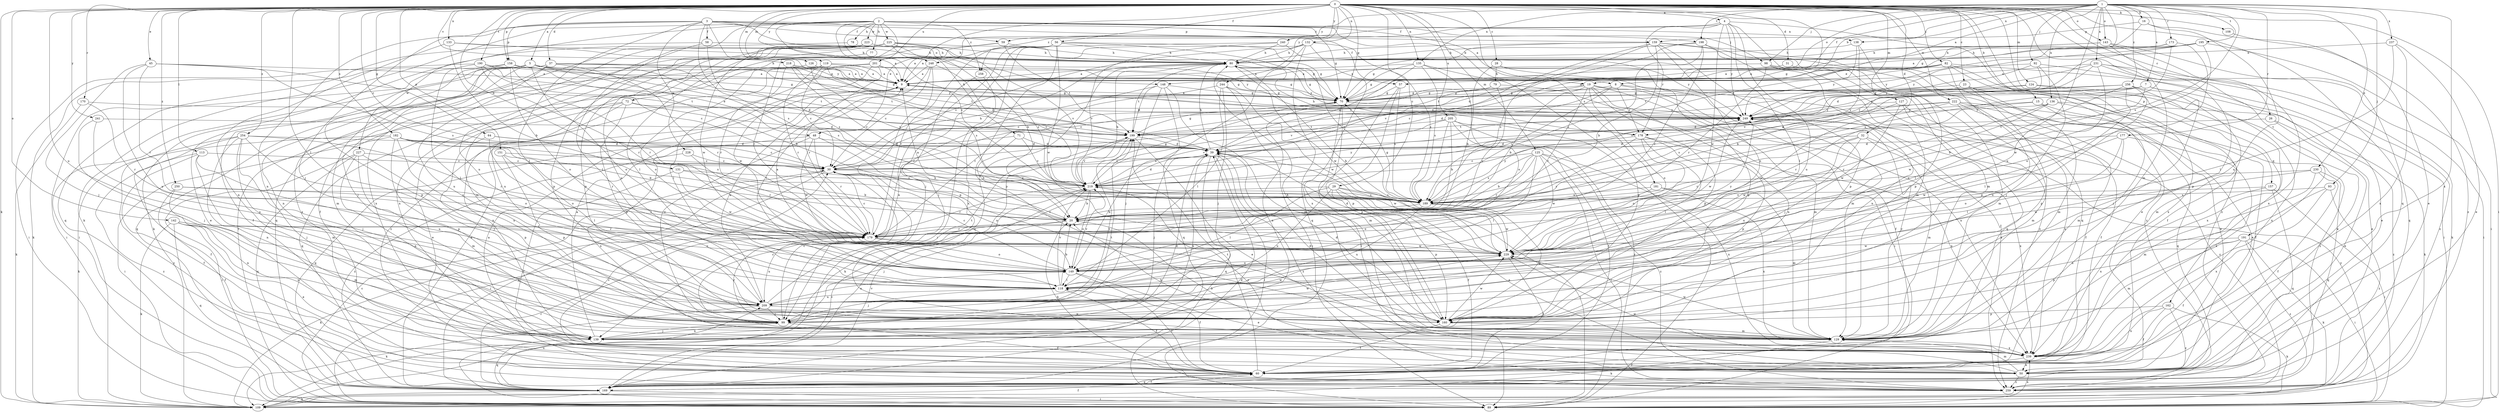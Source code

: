 strict digraph  {
0;
1;
2;
3;
4;
5;
7;
8;
9;
15;
16;
19;
20;
23;
26;
28;
29;
30;
31;
32;
37;
39;
45;
48;
50;
56;
57;
58;
59;
60;
64;
70;
71;
72;
77;
78;
79;
80;
82;
89;
92;
93;
98;
99;
108;
109;
113;
118;
119;
124;
125;
126;
127;
129;
131;
132;
133;
135;
136;
138;
139;
142;
143;
148;
149;
151;
157;
158;
159;
160;
162;
169;
170;
173;
177;
178;
179;
181;
182;
189;
190;
191;
195;
198;
199;
201;
205;
209;
218;
219;
222;
223;
225;
227;
228;
229;
230;
231;
237;
239;
240;
241;
244;
248;
249;
250;
254;
256;
258;
259;
0 -> 4  [label=a];
0 -> 5  [label=a];
0 -> 15  [label=b];
0 -> 23  [label=c];
0 -> 26  [label=c];
0 -> 28  [label=c];
0 -> 29  [label=c];
0 -> 30  [label=c];
0 -> 31  [label=d];
0 -> 32  [label=d];
0 -> 37  [label=d];
0 -> 39  [label=d];
0 -> 45  [label=e];
0 -> 48  [label=e];
0 -> 56  [label=f];
0 -> 64  [label=g];
0 -> 70  [label=g];
0 -> 82  [label=i];
0 -> 89  [label=i];
0 -> 108  [label=k];
0 -> 109  [label=k];
0 -> 113  [label=l];
0 -> 118  [label=l];
0 -> 119  [label=m];
0 -> 124  [label=m];
0 -> 125  [label=m];
0 -> 126  [label=m];
0 -> 127  [label=m];
0 -> 129  [label=m];
0 -> 131  [label=n];
0 -> 132  [label=n];
0 -> 133  [label=n];
0 -> 135  [label=n];
0 -> 142  [label=o];
0 -> 143  [label=o];
0 -> 151  [label=p];
0 -> 157  [label=p];
0 -> 158  [label=p];
0 -> 162  [label=q];
0 -> 169  [label=q];
0 -> 170  [label=r];
0 -> 181  [label=s];
0 -> 182  [label=s];
0 -> 190  [label=t];
0 -> 191  [label=t];
0 -> 201  [label=u];
0 -> 205  [label=u];
0 -> 209  [label=u];
0 -> 218  [label=v];
0 -> 222  [label=w];
0 -> 240  [label=y];
0 -> 241  [label=y];
0 -> 244  [label=y];
0 -> 248  [label=y];
0 -> 250  [label=z];
0 -> 254  [label=z];
1 -> 7  [label=a];
1 -> 8  [label=a];
1 -> 16  [label=b];
1 -> 19  [label=b];
1 -> 48  [label=e];
1 -> 57  [label=f];
1 -> 92  [label=j];
1 -> 93  [label=j];
1 -> 98  [label=j];
1 -> 135  [label=n];
1 -> 136  [label=n];
1 -> 138  [label=n];
1 -> 143  [label=o];
1 -> 148  [label=o];
1 -> 173  [label=r];
1 -> 177  [label=r];
1 -> 189  [label=s];
1 -> 195  [label=t];
1 -> 198  [label=t];
1 -> 209  [label=u];
1 -> 230  [label=x];
1 -> 231  [label=x];
1 -> 237  [label=x];
1 -> 239  [label=x];
1 -> 248  [label=y];
1 -> 256  [label=z];
2 -> 8  [label=a];
2 -> 19  [label=b];
2 -> 20  [label=b];
2 -> 70  [label=g];
2 -> 71  [label=h];
2 -> 72  [label=h];
2 -> 77  [label=h];
2 -> 78  [label=h];
2 -> 98  [label=j];
2 -> 109  [label=k];
2 -> 138  [label=n];
2 -> 209  [label=u];
2 -> 219  [label=v];
2 -> 223  [label=w];
2 -> 225  [label=w];
2 -> 227  [label=w];
2 -> 258  [label=z];
3 -> 57  [label=f];
3 -> 58  [label=f];
3 -> 59  [label=f];
3 -> 99  [label=j];
3 -> 118  [label=l];
3 -> 139  [label=n];
3 -> 148  [label=o];
3 -> 158  [label=p];
3 -> 159  [label=p];
3 -> 189  [label=s];
3 -> 198  [label=t];
3 -> 228  [label=w];
3 -> 249  [label=y];
4 -> 59  [label=f];
4 -> 118  [label=l];
4 -> 129  [label=m];
4 -> 178  [label=r];
4 -> 209  [label=u];
4 -> 229  [label=w];
4 -> 249  [label=y];
4 -> 258  [label=z];
4 -> 259  [label=z];
5 -> 9  [label=a];
5 -> 48  [label=e];
5 -> 50  [label=e];
5 -> 89  [label=i];
5 -> 99  [label=j];
5 -> 129  [label=m];
5 -> 149  [label=o];
5 -> 189  [label=s];
5 -> 199  [label=t];
7 -> 20  [label=b];
7 -> 30  [label=c];
7 -> 50  [label=e];
7 -> 70  [label=g];
7 -> 178  [label=r];
7 -> 239  [label=x];
8 -> 60  [label=f];
8 -> 70  [label=g];
8 -> 178  [label=r];
8 -> 189  [label=s];
8 -> 219  [label=v];
8 -> 259  [label=z];
9 -> 70  [label=g];
9 -> 178  [label=r];
15 -> 50  [label=e];
15 -> 129  [label=m];
15 -> 179  [label=r];
15 -> 249  [label=y];
16 -> 50  [label=e];
16 -> 70  [label=g];
16 -> 159  [label=p];
16 -> 209  [label=u];
19 -> 20  [label=b];
19 -> 30  [label=c];
19 -> 70  [label=g];
19 -> 129  [label=m];
19 -> 139  [label=n];
19 -> 149  [label=o];
19 -> 160  [label=p];
19 -> 179  [label=r];
19 -> 239  [label=x];
20 -> 9  [label=a];
20 -> 99  [label=j];
20 -> 179  [label=r];
23 -> 39  [label=d];
23 -> 50  [label=e];
23 -> 70  [label=g];
23 -> 129  [label=m];
23 -> 160  [label=p];
26 -> 50  [label=e];
26 -> 199  [label=t];
26 -> 259  [label=z];
28 -> 20  [label=b];
28 -> 79  [label=h];
28 -> 129  [label=m];
28 -> 160  [label=p];
29 -> 50  [label=e];
29 -> 60  [label=f];
29 -> 89  [label=i];
29 -> 118  [label=l];
29 -> 160  [label=p];
29 -> 179  [label=r];
29 -> 189  [label=s];
29 -> 209  [label=u];
30 -> 80  [label=h];
30 -> 89  [label=i];
30 -> 149  [label=o];
30 -> 169  [label=q];
30 -> 219  [label=v];
31 -> 9  [label=a];
31 -> 129  [label=m];
32 -> 39  [label=d];
32 -> 129  [label=m];
32 -> 179  [label=r];
32 -> 209  [label=u];
32 -> 229  [label=w];
32 -> 239  [label=x];
37 -> 9  [label=a];
37 -> 60  [label=f];
37 -> 89  [label=i];
37 -> 139  [label=n];
37 -> 179  [label=r];
37 -> 199  [label=t];
37 -> 209  [label=u];
37 -> 239  [label=x];
37 -> 249  [label=y];
39 -> 30  [label=c];
39 -> 80  [label=h];
39 -> 89  [label=i];
39 -> 99  [label=j];
39 -> 139  [label=n];
39 -> 169  [label=q];
39 -> 229  [label=w];
39 -> 259  [label=z];
45 -> 9  [label=a];
45 -> 99  [label=j];
45 -> 179  [label=r];
45 -> 189  [label=s];
45 -> 199  [label=t];
45 -> 209  [label=u];
48 -> 20  [label=b];
48 -> 39  [label=d];
48 -> 99  [label=j];
48 -> 179  [label=r];
48 -> 229  [label=w];
48 -> 239  [label=x];
50 -> 129  [label=m];
50 -> 219  [label=v];
50 -> 229  [label=w];
50 -> 259  [label=z];
56 -> 70  [label=g];
56 -> 80  [label=h];
56 -> 99  [label=j];
56 -> 139  [label=n];
56 -> 160  [label=p];
56 -> 179  [label=r];
56 -> 189  [label=s];
56 -> 229  [label=w];
56 -> 239  [label=x];
57 -> 70  [label=g];
57 -> 89  [label=i];
57 -> 160  [label=p];
57 -> 189  [label=s];
58 -> 80  [label=h];
58 -> 118  [label=l];
58 -> 169  [label=q];
58 -> 189  [label=s];
59 -> 80  [label=h];
59 -> 169  [label=q];
59 -> 179  [label=r];
59 -> 199  [label=t];
60 -> 20  [label=b];
60 -> 118  [label=l];
60 -> 169  [label=q];
60 -> 199  [label=t];
64 -> 30  [label=c];
64 -> 39  [label=d];
64 -> 99  [label=j];
64 -> 149  [label=o];
70 -> 9  [label=a];
70 -> 129  [label=m];
70 -> 139  [label=n];
70 -> 160  [label=p];
70 -> 249  [label=y];
71 -> 20  [label=b];
71 -> 39  [label=d];
71 -> 169  [label=q];
71 -> 219  [label=v];
72 -> 39  [label=d];
72 -> 50  [label=e];
72 -> 139  [label=n];
72 -> 160  [label=p];
72 -> 169  [label=q];
72 -> 249  [label=y];
77 -> 118  [label=l];
78 -> 80  [label=h];
78 -> 109  [label=k];
79 -> 30  [label=c];
79 -> 70  [label=g];
79 -> 89  [label=i];
79 -> 179  [label=r];
80 -> 9  [label=a];
80 -> 70  [label=g];
80 -> 169  [label=q];
80 -> 199  [label=t];
80 -> 229  [label=w];
80 -> 249  [label=y];
82 -> 9  [label=a];
82 -> 30  [label=c];
82 -> 60  [label=f];
82 -> 89  [label=i];
82 -> 160  [label=p];
82 -> 199  [label=t];
82 -> 239  [label=x];
89 -> 30  [label=c];
89 -> 39  [label=d];
89 -> 239  [label=x];
89 -> 249  [label=y];
92 -> 9  [label=a];
92 -> 50  [label=e];
92 -> 99  [label=j];
92 -> 199  [label=t];
92 -> 219  [label=v];
93 -> 139  [label=n];
93 -> 189  [label=s];
93 -> 239  [label=x];
93 -> 259  [label=z];
98 -> 9  [label=a];
98 -> 139  [label=n];
98 -> 169  [label=q];
98 -> 179  [label=r];
98 -> 259  [label=z];
99 -> 30  [label=c];
99 -> 60  [label=f];
99 -> 139  [label=n];
99 -> 179  [label=r];
99 -> 199  [label=t];
99 -> 229  [label=w];
108 -> 259  [label=z];
109 -> 60  [label=f];
109 -> 219  [label=v];
113 -> 30  [label=c];
113 -> 60  [label=f];
113 -> 99  [label=j];
113 -> 209  [label=u];
113 -> 259  [label=z];
118 -> 20  [label=b];
118 -> 60  [label=f];
118 -> 99  [label=j];
118 -> 209  [label=u];
118 -> 219  [label=v];
119 -> 9  [label=a];
119 -> 30  [label=c];
119 -> 70  [label=g];
119 -> 149  [label=o];
119 -> 179  [label=r];
119 -> 189  [label=s];
119 -> 209  [label=u];
124 -> 50  [label=e];
124 -> 70  [label=g];
124 -> 219  [label=v];
124 -> 239  [label=x];
125 -> 20  [label=b];
125 -> 30  [label=c];
125 -> 89  [label=i];
125 -> 118  [label=l];
125 -> 179  [label=r];
125 -> 189  [label=s];
125 -> 229  [label=w];
125 -> 239  [label=x];
125 -> 259  [label=z];
126 -> 9  [label=a];
126 -> 70  [label=g];
126 -> 169  [label=q];
126 -> 219  [label=v];
127 -> 60  [label=f];
127 -> 99  [label=j];
127 -> 189  [label=s];
127 -> 239  [label=x];
127 -> 249  [label=y];
129 -> 20  [label=b];
129 -> 30  [label=c];
129 -> 39  [label=d];
129 -> 109  [label=k];
129 -> 229  [label=w];
129 -> 239  [label=x];
129 -> 249  [label=y];
131 -> 20  [label=b];
131 -> 60  [label=f];
131 -> 219  [label=v];
131 -> 229  [label=w];
132 -> 9  [label=a];
132 -> 30  [label=c];
132 -> 80  [label=h];
132 -> 149  [label=o];
132 -> 169  [label=q];
132 -> 189  [label=s];
132 -> 239  [label=x];
133 -> 9  [label=a];
133 -> 20  [label=b];
133 -> 80  [label=h];
133 -> 139  [label=n];
135 -> 9  [label=a];
135 -> 39  [label=d];
135 -> 70  [label=g];
135 -> 149  [label=o];
135 -> 160  [label=p];
135 -> 189  [label=s];
136 -> 60  [label=f];
136 -> 109  [label=k];
136 -> 179  [label=r];
136 -> 229  [label=w];
136 -> 249  [label=y];
138 -> 80  [label=h];
138 -> 160  [label=p];
138 -> 189  [label=s];
138 -> 249  [label=y];
139 -> 9  [label=a];
139 -> 39  [label=d];
139 -> 99  [label=j];
139 -> 169  [label=q];
139 -> 199  [label=t];
142 -> 50  [label=e];
142 -> 109  [label=k];
142 -> 129  [label=m];
142 -> 139  [label=n];
142 -> 149  [label=o];
142 -> 169  [label=q];
142 -> 179  [label=r];
143 -> 70  [label=g];
143 -> 80  [label=h];
143 -> 160  [label=p];
143 -> 169  [label=q];
143 -> 239  [label=x];
148 -> 70  [label=g];
148 -> 99  [label=j];
148 -> 129  [label=m];
148 -> 169  [label=q];
148 -> 179  [label=r];
148 -> 199  [label=t];
149 -> 30  [label=c];
149 -> 50  [label=e];
149 -> 60  [label=f];
149 -> 118  [label=l];
149 -> 219  [label=v];
151 -> 30  [label=c];
151 -> 118  [label=l];
151 -> 149  [label=o];
151 -> 160  [label=p];
157 -> 89  [label=i];
157 -> 169  [label=q];
157 -> 189  [label=s];
157 -> 239  [label=x];
158 -> 9  [label=a];
158 -> 20  [label=b];
158 -> 70  [label=g];
158 -> 109  [label=k];
158 -> 149  [label=o];
158 -> 160  [label=p];
158 -> 179  [label=r];
159 -> 20  [label=b];
159 -> 50  [label=e];
159 -> 70  [label=g];
159 -> 80  [label=h];
159 -> 149  [label=o];
159 -> 160  [label=p];
159 -> 169  [label=q];
159 -> 189  [label=s];
159 -> 219  [label=v];
160 -> 39  [label=d];
160 -> 60  [label=f];
160 -> 80  [label=h];
160 -> 129  [label=m];
160 -> 229  [label=w];
162 -> 60  [label=f];
162 -> 109  [label=k];
162 -> 160  [label=p];
162 -> 239  [label=x];
162 -> 259  [label=z];
169 -> 9  [label=a];
169 -> 60  [label=f];
169 -> 89  [label=i];
169 -> 109  [label=k];
169 -> 179  [label=r];
169 -> 209  [label=u];
169 -> 219  [label=v];
170 -> 109  [label=k];
170 -> 179  [label=r];
170 -> 249  [label=y];
173 -> 80  [label=h];
173 -> 149  [label=o];
173 -> 189  [label=s];
173 -> 249  [label=y];
177 -> 39  [label=d];
177 -> 118  [label=l];
177 -> 149  [label=o];
177 -> 229  [label=w];
177 -> 239  [label=x];
178 -> 39  [label=d];
178 -> 80  [label=h];
178 -> 118  [label=l];
178 -> 149  [label=o];
178 -> 160  [label=p];
178 -> 179  [label=r];
178 -> 239  [label=x];
179 -> 30  [label=c];
179 -> 109  [label=k];
179 -> 149  [label=o];
179 -> 209  [label=u];
179 -> 229  [label=w];
181 -> 129  [label=m];
181 -> 149  [label=o];
181 -> 189  [label=s];
181 -> 239  [label=x];
182 -> 20  [label=b];
182 -> 39  [label=d];
182 -> 89  [label=i];
182 -> 109  [label=k];
182 -> 160  [label=p];
182 -> 179  [label=r];
182 -> 189  [label=s];
182 -> 209  [label=u];
189 -> 20  [label=b];
189 -> 70  [label=g];
189 -> 160  [label=p];
189 -> 209  [label=u];
189 -> 229  [label=w];
189 -> 249  [label=y];
190 -> 9  [label=a];
190 -> 30  [label=c];
190 -> 39  [label=d];
190 -> 89  [label=i];
190 -> 118  [label=l];
190 -> 179  [label=r];
191 -> 60  [label=f];
191 -> 89  [label=i];
191 -> 109  [label=k];
191 -> 129  [label=m];
191 -> 160  [label=p];
191 -> 229  [label=w];
191 -> 259  [label=z];
195 -> 9  [label=a];
195 -> 39  [label=d];
195 -> 80  [label=h];
195 -> 89  [label=i];
195 -> 229  [label=w];
195 -> 249  [label=y];
198 -> 39  [label=d];
198 -> 80  [label=h];
198 -> 129  [label=m];
198 -> 179  [label=r];
198 -> 189  [label=s];
198 -> 259  [label=z];
199 -> 39  [label=d];
199 -> 50  [label=e];
199 -> 70  [label=g];
199 -> 109  [label=k];
199 -> 219  [label=v];
201 -> 9  [label=a];
201 -> 70  [label=g];
201 -> 118  [label=l];
201 -> 179  [label=r];
201 -> 229  [label=w];
201 -> 259  [label=z];
205 -> 20  [label=b];
205 -> 60  [label=f];
205 -> 89  [label=i];
205 -> 189  [label=s];
205 -> 199  [label=t];
205 -> 219  [label=v];
205 -> 259  [label=z];
209 -> 9  [label=a];
209 -> 99  [label=j];
209 -> 109  [label=k];
209 -> 149  [label=o];
209 -> 160  [label=p];
209 -> 199  [label=t];
209 -> 229  [label=w];
218 -> 9  [label=a];
218 -> 39  [label=d];
218 -> 179  [label=r];
218 -> 199  [label=t];
218 -> 219  [label=v];
219 -> 20  [label=b];
219 -> 39  [label=d];
219 -> 70  [label=g];
219 -> 80  [label=h];
219 -> 149  [label=o];
219 -> 179  [label=r];
219 -> 189  [label=s];
219 -> 249  [label=y];
222 -> 39  [label=d];
222 -> 60  [label=f];
222 -> 129  [label=m];
222 -> 169  [label=q];
222 -> 229  [label=w];
222 -> 249  [label=y];
222 -> 259  [label=z];
223 -> 80  [label=h];
223 -> 89  [label=i];
223 -> 160  [label=p];
223 -> 229  [label=w];
223 -> 239  [label=x];
225 -> 60  [label=f];
225 -> 70  [label=g];
225 -> 80  [label=h];
225 -> 129  [label=m];
225 -> 160  [label=p];
225 -> 189  [label=s];
225 -> 209  [label=u];
225 -> 219  [label=v];
225 -> 239  [label=x];
225 -> 249  [label=y];
227 -> 30  [label=c];
227 -> 89  [label=i];
227 -> 129  [label=m];
227 -> 139  [label=n];
227 -> 160  [label=p];
227 -> 169  [label=q];
228 -> 30  [label=c];
228 -> 179  [label=r];
228 -> 259  [label=z];
229 -> 9  [label=a];
229 -> 39  [label=d];
229 -> 60  [label=f];
229 -> 80  [label=h];
229 -> 149  [label=o];
229 -> 249  [label=y];
230 -> 60  [label=f];
230 -> 129  [label=m];
230 -> 169  [label=q];
230 -> 219  [label=v];
230 -> 229  [label=w];
231 -> 9  [label=a];
231 -> 20  [label=b];
231 -> 89  [label=i];
231 -> 109  [label=k];
231 -> 118  [label=l];
231 -> 249  [label=y];
231 -> 259  [label=z];
237 -> 50  [label=e];
237 -> 80  [label=h];
237 -> 118  [label=l];
237 -> 239  [label=x];
239 -> 20  [label=b];
239 -> 50  [label=e];
239 -> 60  [label=f];
240 -> 9  [label=a];
240 -> 80  [label=h];
240 -> 219  [label=v];
240 -> 249  [label=y];
241 -> 99  [label=j];
241 -> 199  [label=t];
241 -> 209  [label=u];
244 -> 70  [label=g];
244 -> 89  [label=i];
244 -> 99  [label=j];
244 -> 118  [label=l];
244 -> 179  [label=r];
244 -> 229  [label=w];
248 -> 9  [label=a];
248 -> 30  [label=c];
248 -> 118  [label=l];
248 -> 160  [label=p];
248 -> 219  [label=v];
249 -> 199  [label=t];
249 -> 229  [label=w];
249 -> 259  [label=z];
250 -> 60  [label=f];
250 -> 139  [label=n];
250 -> 179  [label=r];
250 -> 189  [label=s];
254 -> 39  [label=d];
254 -> 60  [label=f];
254 -> 99  [label=j];
254 -> 129  [label=m];
254 -> 139  [label=n];
254 -> 149  [label=o];
254 -> 179  [label=r];
254 -> 259  [label=z];
256 -> 70  [label=g];
256 -> 99  [label=j];
256 -> 118  [label=l];
256 -> 129  [label=m];
256 -> 209  [label=u];
256 -> 229  [label=w];
256 -> 249  [label=y];
258 -> 89  [label=i];
258 -> 99  [label=j];
259 -> 9  [label=a];
259 -> 30  [label=c];
}
